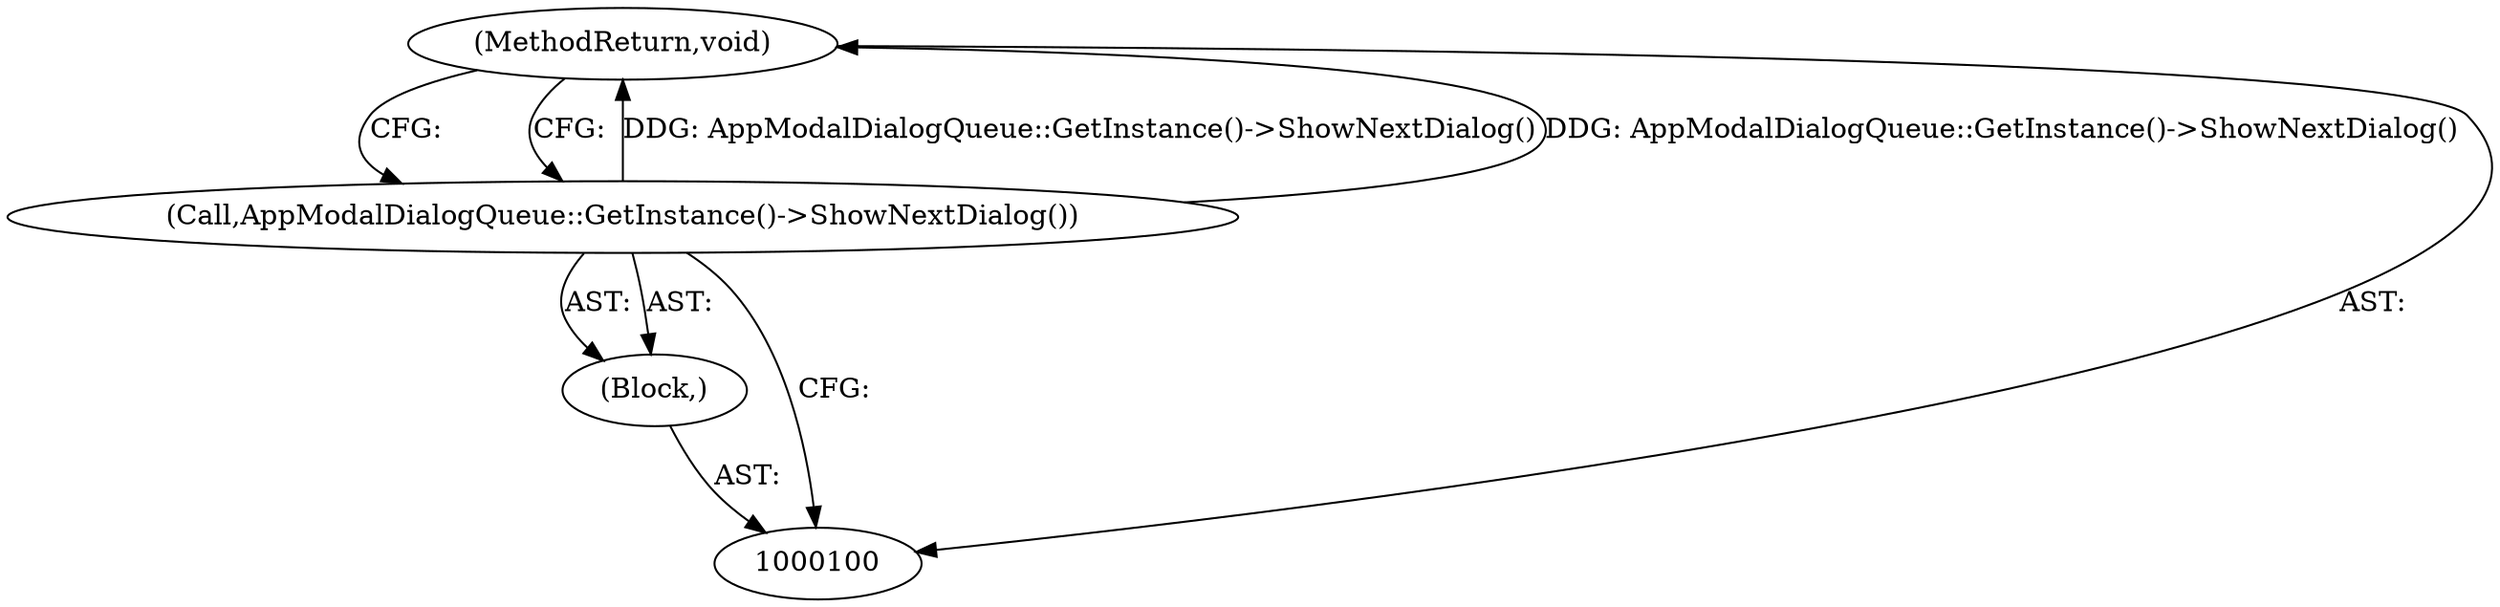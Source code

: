 digraph "1_Chrome_94036902775aa96ea74db583135f4080a125fab9_0" {
"1000103" [label="(MethodReturn,void)"];
"1000101" [label="(Block,)"];
"1000102" [label="(Call,AppModalDialogQueue::GetInstance()->ShowNextDialog())"];
"1000103" -> "1000100"  [label="AST: "];
"1000103" -> "1000102"  [label="CFG: "];
"1000102" -> "1000103"  [label="DDG: AppModalDialogQueue::GetInstance()->ShowNextDialog()"];
"1000101" -> "1000100"  [label="AST: "];
"1000102" -> "1000101"  [label="AST: "];
"1000102" -> "1000101"  [label="AST: "];
"1000102" -> "1000100"  [label="CFG: "];
"1000103" -> "1000102"  [label="CFG: "];
"1000102" -> "1000103"  [label="DDG: AppModalDialogQueue::GetInstance()->ShowNextDialog()"];
}
